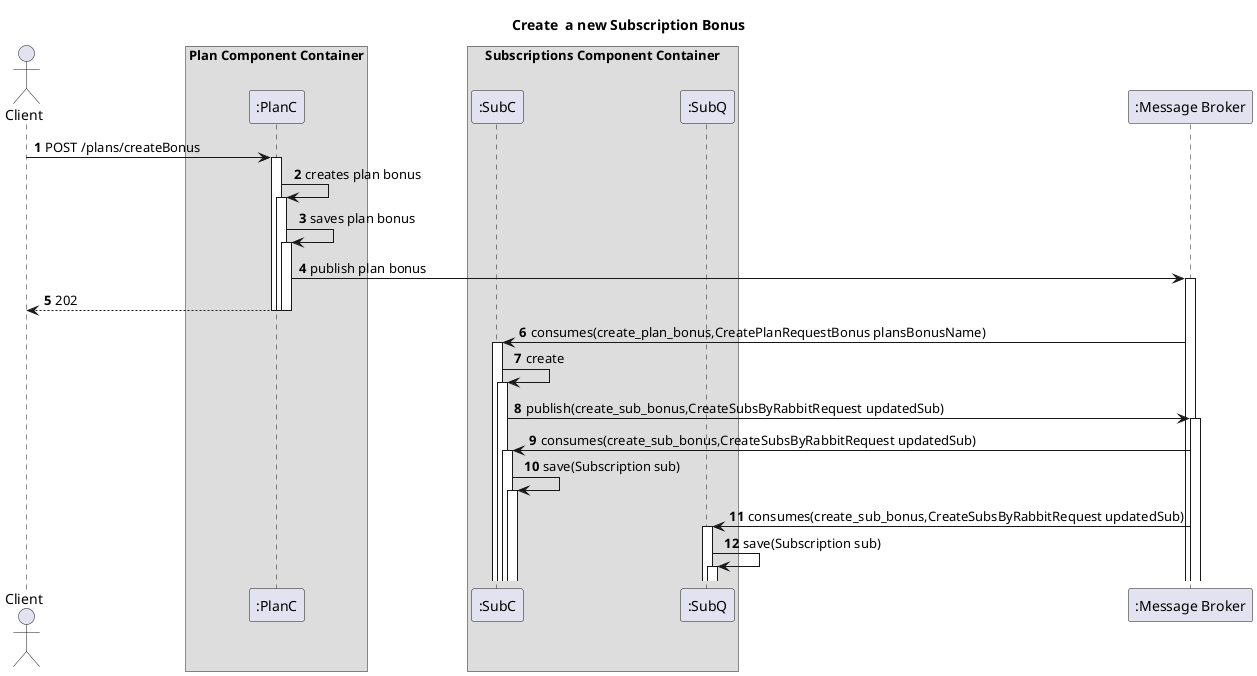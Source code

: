 @startuml
'https://plantuml.com/sequence-diagram
autoactivate on
autonumber
title  Create  a new Subscription Bonus

autonumber

actor "Client" as Ac
box "Plan Component Container"
participant ":PlanC" as Auth
end box
box "Subscriptions Component Container"
    participant ":SubC" as NewComp
    participant ":SubQ" as NewCompQ
end box
participant ":Message Broker" as Broker


Ac->Auth:POST /plans/createBonus
Auth->Auth:creates plan bonus
Auth->Auth:saves plan bonus
Auth->Broker:publish plan bonus

Auth-->Ac:202
deactivate Auth
deactivate Auth



Broker->NewComp:consumes(create_plan_bonus,CreatePlanRequestBonus plansBonusName)
NewComp->NewComp:create
NewComp->Broker:publish(create_sub_bonus,CreateSubsByRabbitRequest updatedSub)
Broker->NewComp:consumes(create_sub_bonus,CreateSubsByRabbitRequest updatedSub)
NewComp->NewComp:save(Subscription sub)
Broker->NewCompQ:consumes(create_sub_bonus,CreateSubsByRabbitRequest updatedSub)
NewCompQ->NewCompQ:save(Subscription sub)












@enduml

